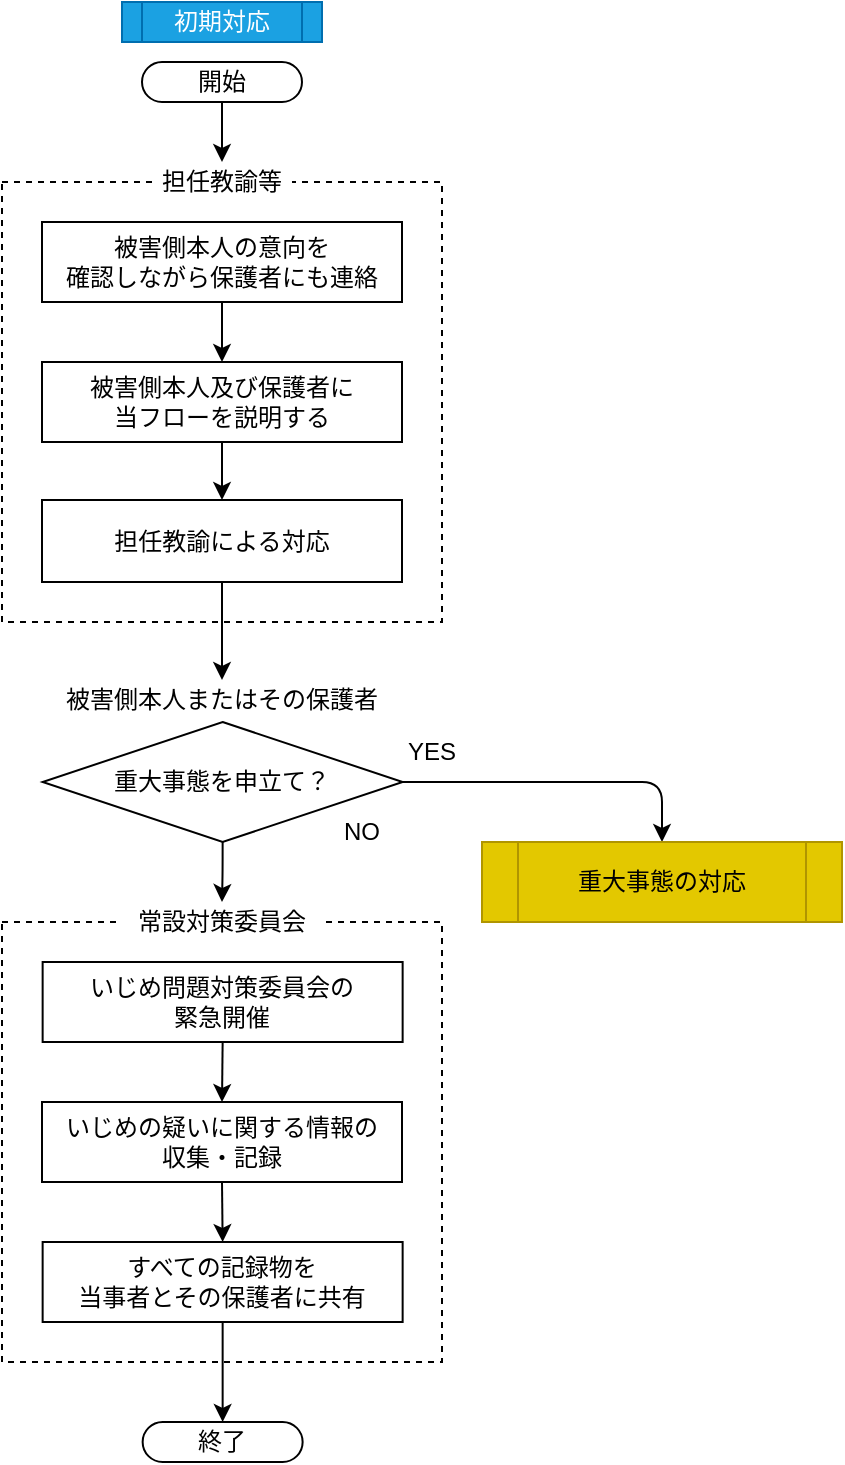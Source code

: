 <mxfile version="20.2.3" type="device"><diagram id="l96cSE0MkJBUikiaBPxF" name="ページ1"><mxGraphModel dx="1102" dy="888" grid="1" gridSize="10" guides="1" tooltips="1" connect="1" arrows="1" fold="1" page="1" pageScale="1" pageWidth="827" pageHeight="1169" math="0" shadow="0"><root><mxCell id="0"/><mxCell id="77" value="実行者" style="" parent="0"/><mxCell id="102" value="" style="rounded=0;whiteSpace=wrap;html=1;fillColor=none;dashed=1;" parent="77" vertex="1"><mxGeometry y="90" width="220" height="220" as="geometry"/></mxCell><mxCell id="103" value="担任教諭等" style="text;html=1;strokeColor=none;fillColor=default;align=center;verticalAlign=middle;whiteSpace=wrap;rounded=0;" parent="77" vertex="1"><mxGeometry x="75" y="80" width="70" height="20" as="geometry"/></mxCell><mxCell id="104" value="" style="rounded=0;whiteSpace=wrap;html=1;fillColor=none;dashed=1;" parent="77" vertex="1"><mxGeometry y="460" width="220" height="220" as="geometry"/></mxCell><mxCell id="105" value="常設対策委員会" style="text;html=1;strokeColor=none;fillColor=default;align=center;verticalAlign=middle;whiteSpace=wrap;rounded=0;" parent="77" vertex="1"><mxGeometry x="60" y="450" width="100" height="20" as="geometry"/></mxCell><mxCell id="337" value="被害側本人またはその保護者" style="text;html=1;strokeColor=none;fillColor=default;align=center;verticalAlign=middle;whiteSpace=wrap;rounded=0;" parent="77" vertex="1"><mxGeometry x="20" y="339" width="180" height="20" as="geometry"/></mxCell><mxCell id="1" style="" parent="0"/><mxCell id="100" style="edgeStyle=orthogonalEdgeStyle;rounded=0;html=1;exitX=0.5;exitY=1;exitDx=0;exitDy=0;fontSize=12;" parent="1" source="13" target="119" edge="1"><mxGeometry relative="1" as="geometry"/></mxCell><mxCell id="13" value="被害側本人及び保護者に&lt;br&gt;当フローを説明する" style="rounded=0;whiteSpace=wrap;html=1;" parent="1" vertex="1"><mxGeometry x="20" y="180" width="180" height="40" as="geometry"/></mxCell><mxCell id="39" style="edgeStyle=none;html=1;exitX=0.5;exitY=1;exitDx=0;exitDy=0;entryX=0.5;entryY=0;entryDx=0;entryDy=0;" parent="1" source="16" target="13" edge="1"><mxGeometry relative="1" as="geometry"/></mxCell><mxCell id="16" value="被害側本人の意向を&lt;br&gt;確認しながら保護者にも連絡" style="rounded=0;whiteSpace=wrap;html=1;" parent="1" vertex="1"><mxGeometry x="20" y="110" width="180" height="40" as="geometry"/></mxCell><mxCell id="41" style="edgeStyle=none;html=1;exitX=0.5;exitY=1;exitDx=0;exitDy=0;entryX=0.5;entryY=0;entryDx=0;entryDy=0;" parent="1" source="19" target="20" edge="1"><mxGeometry relative="1" as="geometry"/></mxCell><mxCell id="19" value="いじめ問題対策委員会の&lt;br&gt;緊急開催" style="rounded=0;whiteSpace=wrap;html=1;" parent="1" vertex="1"><mxGeometry x="20.32" y="480" width="180" height="40" as="geometry"/></mxCell><mxCell id="44" style="edgeStyle=none;html=1;exitX=0.5;exitY=1;exitDx=0;exitDy=0;entryX=0.5;entryY=0;entryDx=0;entryDy=0;" parent="1" source="20" target="35" edge="1"><mxGeometry relative="1" as="geometry"/></mxCell><mxCell id="20" value="いじめの疑いに関する情報の&lt;br&gt;収集・記録" style="rounded=0;whiteSpace=wrap;html=1;" parent="1" vertex="1"><mxGeometry x="20" y="550" width="180" height="40" as="geometry"/></mxCell><mxCell id="114" style="edgeStyle=orthogonalEdgeStyle;rounded=1;html=1;exitX=0.5;exitY=1;exitDx=0;exitDy=0;entryX=0.5;entryY=0;entryDx=0;entryDy=0;fontSize=12;" parent="1" source="35" target="113" edge="1"><mxGeometry relative="1" as="geometry"/></mxCell><mxCell id="35" value="すべての記録物を&lt;br&gt;当事者とその保護者に共有" style="rounded=0;whiteSpace=wrap;html=1;" parent="1" vertex="1"><mxGeometry x="20.32" y="620" width="180" height="40" as="geometry"/></mxCell><mxCell id="95" style="edgeStyle=none;html=1;exitX=0.5;exitY=1;exitDx=0;exitDy=0;entryX=0.5;entryY=0;entryDx=0;entryDy=0;" parent="1" source="97" target="103" edge="1"><mxGeometry relative="1" as="geometry"><mxPoint x="120" y="50" as="sourcePoint"/><mxPoint x="110" y="70" as="targetPoint"/></mxGeometry></mxCell><mxCell id="97" value="開始" style="rounded=1;whiteSpace=wrap;html=1;arcSize=50;" parent="1" vertex="1"><mxGeometry x="70" y="30" width="80" height="20" as="geometry"/></mxCell><mxCell id="101" style="edgeStyle=orthogonalEdgeStyle;rounded=1;html=1;exitX=0.5;exitY=1;exitDx=0;exitDy=0;fontSize=12;" parent="1" source="99" target="105" edge="1"><mxGeometry relative="1" as="geometry"/></mxCell><mxCell id="111" style="edgeStyle=orthogonalEdgeStyle;rounded=1;html=1;entryX=0.5;entryY=0;entryDx=0;entryDy=0;fontSize=12;" parent="1" source="99" target="110" edge="1"><mxGeometry relative="1" as="geometry"/></mxCell><mxCell id="99" value="重大事態を申立て？" style="rhombus;whiteSpace=wrap;html=1;spacingTop=0;" parent="1" vertex="1"><mxGeometry x="20.32" y="360" width="180" height="60" as="geometry"/></mxCell><mxCell id="108" value="NO" style="text;html=1;strokeColor=none;fillColor=none;align=center;verticalAlign=middle;whiteSpace=wrap;rounded=0;" parent="1" vertex="1"><mxGeometry x="170" y="410" width="20" height="10" as="geometry"/></mxCell><mxCell id="109" value="YES" style="text;html=1;strokeColor=none;fillColor=none;align=center;verticalAlign=middle;whiteSpace=wrap;rounded=0;" parent="1" vertex="1"><mxGeometry x="200" y="370" width="30" height="10" as="geometry"/></mxCell><mxCell id="110" value="重大事態の対応" style="shape=process;whiteSpace=wrap;html=1;backgroundOutline=1;fillColor=#e3c800;fontColor=#000000;strokeColor=#B09500;" parent="1" vertex="1"><mxGeometry x="240" y="420" width="180" height="40" as="geometry"/></mxCell><mxCell id="113" value="終了" style="rounded=1;whiteSpace=wrap;html=1;arcSize=50;" parent="1" vertex="1"><mxGeometry x="70.32" y="710" width="80" height="20" as="geometry"/></mxCell><mxCell id="120" style="edgeStyle=orthogonalEdgeStyle;rounded=1;html=1;exitX=0.5;exitY=1;exitDx=0;exitDy=0;fontSize=12;entryX=0.5;entryY=0;entryDx=0;entryDy=0;" parent="1" source="119" target="337" edge="1"><mxGeometry relative="1" as="geometry"/></mxCell><mxCell id="119" value="担任教諭による対応" style="rounded=0;whiteSpace=wrap;html=1;" parent="1" vertex="1"><mxGeometry x="20" y="249" width="180" height="41" as="geometry"/></mxCell><mxCell id="491" value="初期対応" style="shape=process;whiteSpace=wrap;html=1;backgroundOutline=1;fillColor=#1ba1e2;strokeColor=#006EAF;fontColor=#ffffff;" parent="1" vertex="1"><mxGeometry x="60" width="100" height="20" as="geometry"/></mxCell><mxCell id="XwZ-imxUPz1b80tC9aSh-491" value="ハイパーリンク" parent="0"/><UserObject label="" link="#重大事態の対応" id="XwZ-imxUPz1b80tC9aSh-492"><mxCell style="rounded=0;whiteSpace=wrap;html=1;fillColor=none;strokeColor=none;" parent="XwZ-imxUPz1b80tC9aSh-491" vertex="1"><mxGeometry x="240" y="420" width="180" height="40" as="geometry"/></mxCell></UserObject></root></mxGraphModel></diagram></mxfile>